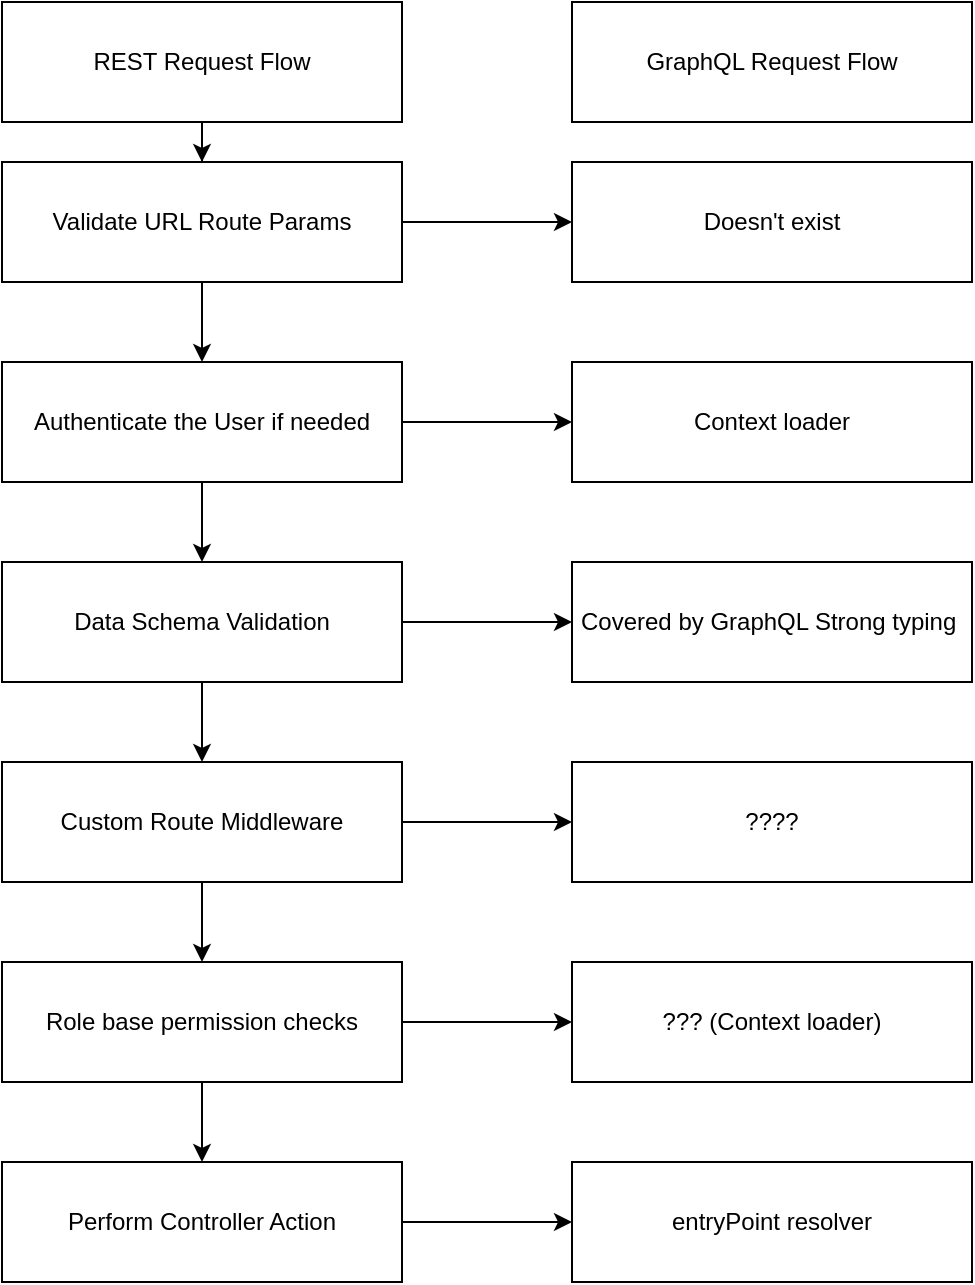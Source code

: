 <mxfile>
    <diagram id="klm4C3xmtLB5Xl8wxTRR" name="Page-1">
        <mxGraphModel dx="738" dy="735" grid="1" gridSize="10" guides="1" tooltips="1" connect="1" arrows="1" fold="1" page="1" pageScale="1" pageWidth="850" pageHeight="1100" math="0" shadow="0">
            <root>
                <mxCell id="0"/>
                <mxCell id="1" parent="0"/>
                <mxCell id="21" value="" style="edgeStyle=orthogonalEdgeStyle;rounded=0;orthogonalLoop=1;jettySize=auto;html=1;" edge="1" parent="1" source="2" target="10">
                    <mxGeometry relative="1" as="geometry"/>
                </mxCell>
                <mxCell id="2" value="REST Request Flow" style="rounded=0;whiteSpace=wrap;html=1;" vertex="1" parent="1">
                    <mxGeometry x="40" y="40" width="200" height="60" as="geometry"/>
                </mxCell>
                <mxCell id="15" value="" style="edgeStyle=orthogonalEdgeStyle;rounded=0;orthogonalLoop=1;jettySize=auto;html=1;" edge="1" parent="1" source="5" target="14">
                    <mxGeometry relative="1" as="geometry"/>
                </mxCell>
                <mxCell id="32" value="" style="edgeStyle=orthogonalEdgeStyle;rounded=0;orthogonalLoop=1;jettySize=auto;html=1;" edge="1" parent="1" source="5" target="23">
                    <mxGeometry relative="1" as="geometry"/>
                </mxCell>
                <mxCell id="5" value="Data Schema Validation" style="rounded=0;whiteSpace=wrap;html=1;" vertex="1" parent="1">
                    <mxGeometry x="40" y="320" width="200" height="60" as="geometry"/>
                </mxCell>
                <mxCell id="13" value="" style="edgeStyle=orthogonalEdgeStyle;rounded=0;orthogonalLoop=1;jettySize=auto;html=1;" edge="1" parent="1" source="8" target="5">
                    <mxGeometry relative="1" as="geometry"/>
                </mxCell>
                <mxCell id="31" value="" style="edgeStyle=orthogonalEdgeStyle;rounded=0;orthogonalLoop=1;jettySize=auto;html=1;" edge="1" parent="1" source="8" target="24">
                    <mxGeometry relative="1" as="geometry"/>
                </mxCell>
                <mxCell id="8" value="Authenticate the User if needed" style="rounded=0;whiteSpace=wrap;html=1;" vertex="1" parent="1">
                    <mxGeometry x="40" y="220" width="200" height="60" as="geometry"/>
                </mxCell>
                <mxCell id="11" value="" style="edgeStyle=orthogonalEdgeStyle;rounded=0;orthogonalLoop=1;jettySize=auto;html=1;" edge="1" parent="1" source="10" target="8">
                    <mxGeometry relative="1" as="geometry"/>
                </mxCell>
                <mxCell id="30" value="" style="edgeStyle=orthogonalEdgeStyle;rounded=0;orthogonalLoop=1;jettySize=auto;html=1;" edge="1" parent="1" source="10" target="25">
                    <mxGeometry relative="1" as="geometry"/>
                </mxCell>
                <mxCell id="10" value="Validate URL Route Params" style="rounded=0;whiteSpace=wrap;html=1;" vertex="1" parent="1">
                    <mxGeometry x="40" y="120" width="200" height="60" as="geometry"/>
                </mxCell>
                <mxCell id="17" value="" style="edgeStyle=orthogonalEdgeStyle;rounded=0;orthogonalLoop=1;jettySize=auto;html=1;" edge="1" parent="1" source="14" target="16">
                    <mxGeometry relative="1" as="geometry"/>
                </mxCell>
                <mxCell id="33" value="" style="edgeStyle=orthogonalEdgeStyle;rounded=0;orthogonalLoop=1;jettySize=auto;html=1;" edge="1" parent="1" source="14" target="26">
                    <mxGeometry relative="1" as="geometry"/>
                </mxCell>
                <mxCell id="14" value="Custom Route Middleware" style="rounded=0;whiteSpace=wrap;html=1;" vertex="1" parent="1">
                    <mxGeometry x="40" y="420" width="200" height="60" as="geometry"/>
                </mxCell>
                <mxCell id="19" value="" style="edgeStyle=orthogonalEdgeStyle;rounded=0;orthogonalLoop=1;jettySize=auto;html=1;" edge="1" parent="1" source="16" target="18">
                    <mxGeometry relative="1" as="geometry"/>
                </mxCell>
                <mxCell id="34" value="" style="edgeStyle=orthogonalEdgeStyle;rounded=0;orthogonalLoop=1;jettySize=auto;html=1;" edge="1" parent="1" source="16" target="27">
                    <mxGeometry relative="1" as="geometry"/>
                </mxCell>
                <mxCell id="16" value="Role base permission checks" style="rounded=0;whiteSpace=wrap;html=1;" vertex="1" parent="1">
                    <mxGeometry x="40" y="520" width="200" height="60" as="geometry"/>
                </mxCell>
                <mxCell id="35" value="" style="edgeStyle=orthogonalEdgeStyle;rounded=0;orthogonalLoop=1;jettySize=auto;html=1;" edge="1" parent="1" source="18" target="28">
                    <mxGeometry relative="1" as="geometry"/>
                </mxCell>
                <mxCell id="18" value="Perform Controller Action" style="rounded=0;whiteSpace=wrap;html=1;" vertex="1" parent="1">
                    <mxGeometry x="40" y="620" width="200" height="60" as="geometry"/>
                </mxCell>
                <mxCell id="22" value="GraphQL Request Flow" style="rounded=0;whiteSpace=wrap;html=1;" vertex="1" parent="1">
                    <mxGeometry x="325" y="40" width="200" height="60" as="geometry"/>
                </mxCell>
                <mxCell id="23" value="Covered by GraphQL Strong typing&amp;nbsp;" style="rounded=0;whiteSpace=wrap;html=1;" vertex="1" parent="1">
                    <mxGeometry x="325" y="320" width="200" height="60" as="geometry"/>
                </mxCell>
                <mxCell id="24" value="Context loader" style="rounded=0;whiteSpace=wrap;html=1;" vertex="1" parent="1">
                    <mxGeometry x="325" y="220" width="200" height="60" as="geometry"/>
                </mxCell>
                <mxCell id="25" value="Doesn't exist" style="rounded=0;whiteSpace=wrap;html=1;" vertex="1" parent="1">
                    <mxGeometry x="325" y="120" width="200" height="60" as="geometry"/>
                </mxCell>
                <mxCell id="26" value="????" style="rounded=0;whiteSpace=wrap;html=1;" vertex="1" parent="1">
                    <mxGeometry x="325" y="420" width="200" height="60" as="geometry"/>
                </mxCell>
                <mxCell id="27" value="??? (Context loader)" style="rounded=0;whiteSpace=wrap;html=1;" vertex="1" parent="1">
                    <mxGeometry x="325" y="520" width="200" height="60" as="geometry"/>
                </mxCell>
                <mxCell id="28" value="entryPoint resolver" style="rounded=0;whiteSpace=wrap;html=1;" vertex="1" parent="1">
                    <mxGeometry x="325" y="620" width="200" height="60" as="geometry"/>
                </mxCell>
            </root>
        </mxGraphModel>
    </diagram>
</mxfile>